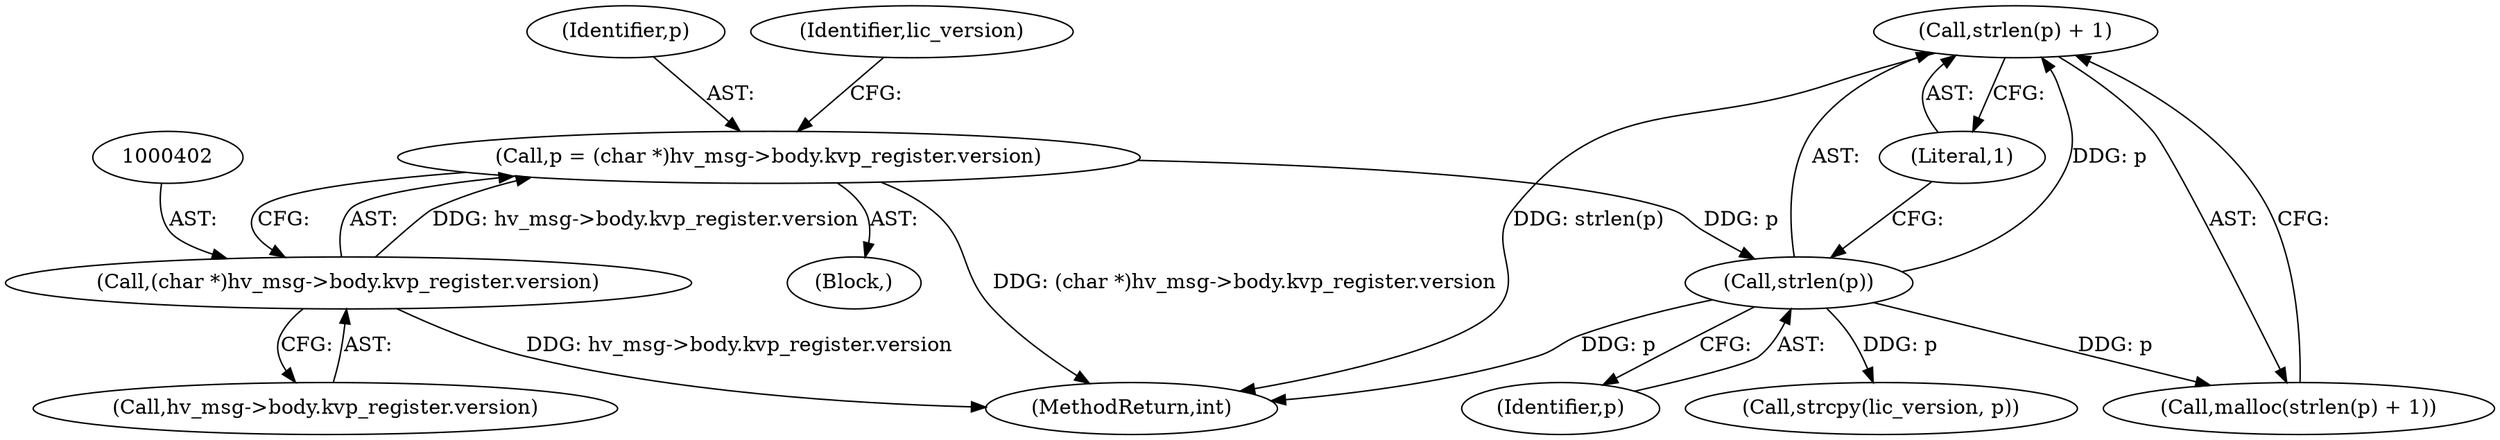 digraph "0_linux_95a69adab9acfc3981c504737a2b6578e4d846ef@API" {
"1000413" [label="(Call,strlen(p) + 1)"];
"1000414" [label="(Call,strlen(p))"];
"1000399" [label="(Call,p = (char *)hv_msg->body.kvp_register.version)"];
"1000401" [label="(Call,(char *)hv_msg->body.kvp_register.version)"];
"1000403" [label="(Call,hv_msg->body.kvp_register.version)"];
"1000415" [label="(Identifier,p)"];
"1000414" [label="(Call,strlen(p))"];
"1000868" [label="(MethodReturn,int)"];
"1000395" [label="(Block,)"];
"1000411" [label="(Identifier,lic_version)"];
"1000401" [label="(Call,(char *)hv_msg->body.kvp_register.version)"];
"1000400" [label="(Identifier,p)"];
"1000399" [label="(Call,p = (char *)hv_msg->body.kvp_register.version)"];
"1000420" [label="(Call,strcpy(lic_version, p))"];
"1000412" [label="(Call,malloc(strlen(p) + 1))"];
"1000416" [label="(Literal,1)"];
"1000413" [label="(Call,strlen(p) + 1)"];
"1000413" -> "1000412"  [label="AST: "];
"1000413" -> "1000416"  [label="CFG: "];
"1000414" -> "1000413"  [label="AST: "];
"1000416" -> "1000413"  [label="AST: "];
"1000412" -> "1000413"  [label="CFG: "];
"1000413" -> "1000868"  [label="DDG: strlen(p)"];
"1000414" -> "1000413"  [label="DDG: p"];
"1000414" -> "1000415"  [label="CFG: "];
"1000415" -> "1000414"  [label="AST: "];
"1000416" -> "1000414"  [label="CFG: "];
"1000414" -> "1000868"  [label="DDG: p"];
"1000414" -> "1000412"  [label="DDG: p"];
"1000399" -> "1000414"  [label="DDG: p"];
"1000414" -> "1000420"  [label="DDG: p"];
"1000399" -> "1000395"  [label="AST: "];
"1000399" -> "1000401"  [label="CFG: "];
"1000400" -> "1000399"  [label="AST: "];
"1000401" -> "1000399"  [label="AST: "];
"1000411" -> "1000399"  [label="CFG: "];
"1000399" -> "1000868"  [label="DDG: (char *)hv_msg->body.kvp_register.version"];
"1000401" -> "1000399"  [label="DDG: hv_msg->body.kvp_register.version"];
"1000401" -> "1000403"  [label="CFG: "];
"1000402" -> "1000401"  [label="AST: "];
"1000403" -> "1000401"  [label="AST: "];
"1000401" -> "1000868"  [label="DDG: hv_msg->body.kvp_register.version"];
}
